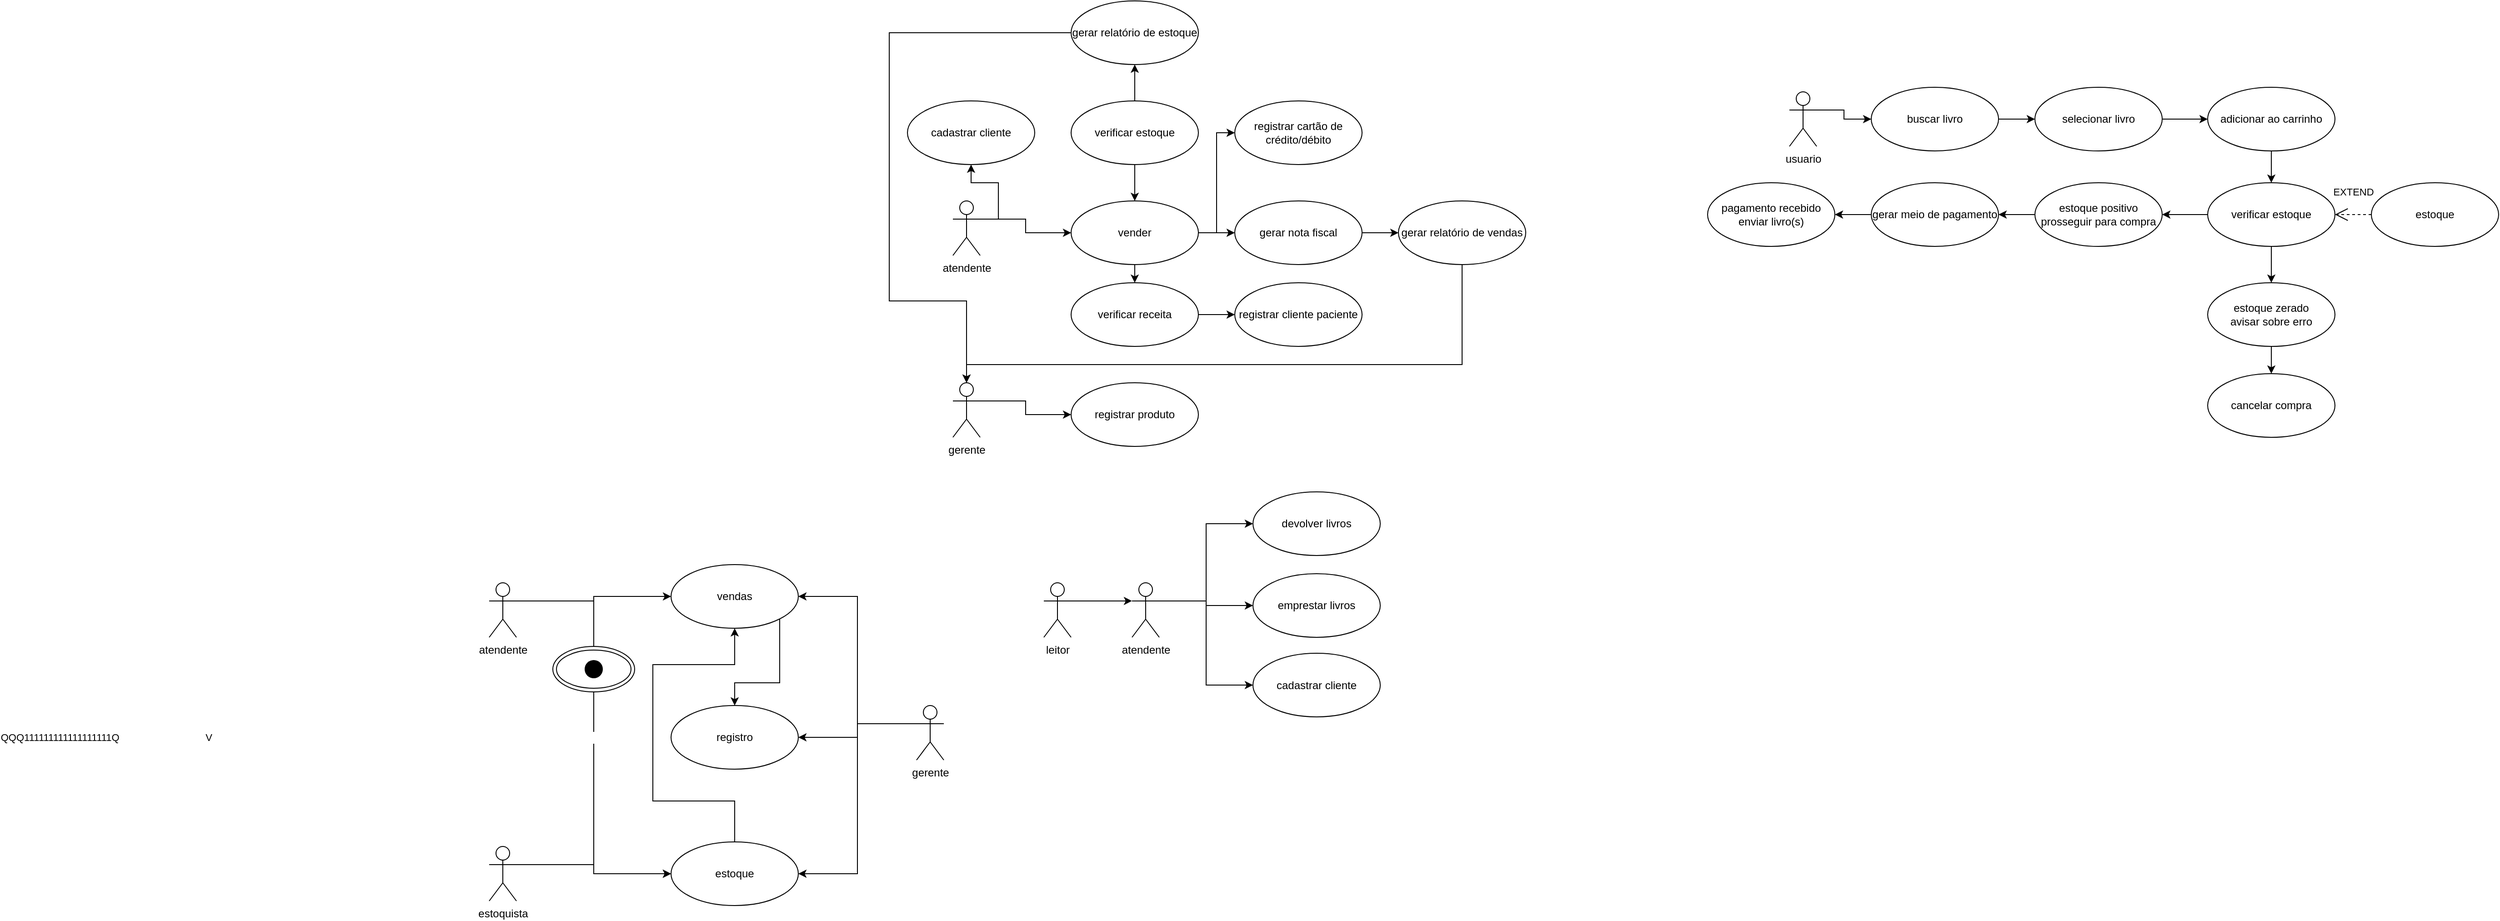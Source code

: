 <mxfile version="26.1.1">
  <diagram name="Página-1" id="NhjsWCOLcKTTgt6lgvUG">
    <mxGraphModel dx="1753" dy="1689" grid="1" gridSize="10" guides="1" tooltips="1" connect="1" arrows="1" fold="1" page="1" pageScale="1" pageWidth="827" pageHeight="1169" background="light-dark(#ffffff, #121212)" math="0" shadow="0">
      <root>
        <mxCell id="0" />
        <mxCell id="1" parent="0" />
        <mxCell id="T3eqJL2sRI7vrFtihC8I-16" style="edgeStyle=orthogonalEdgeStyle;rounded=0;orthogonalLoop=1;jettySize=auto;html=1;exitX=1;exitY=0.333;exitDx=0;exitDy=0;exitPerimeter=0;entryX=0;entryY=0.5;entryDx=0;entryDy=0;" parent="1" source="T3eqJL2sRI7vrFtihC8I-9" target="T3eqJL2sRI7vrFtihC8I-13" edge="1">
          <mxGeometry relative="1" as="geometry" />
        </mxCell>
        <mxCell id="T3eqJL2sRI7vrFtihC8I-20" value="QQQ111111111111111111Q&amp;nbsp; &amp;nbsp; &amp;nbsp; &amp;nbsp; &amp;nbsp; &amp;nbsp; &amp;nbsp; &amp;nbsp; &amp;nbsp; &amp;nbsp; &amp;nbsp; &amp;nbsp; &amp;nbsp; &amp;nbsp; &amp;nbsp; &amp;nbsp;V&amp;nbsp; &amp;nbsp; &amp;nbsp; &amp;nbsp; &amp;nbsp; &amp;nbsp; &amp;nbsp; &amp;nbsp; &amp;nbsp; &amp;nbsp; &amp;nbsp; &amp;nbsp; &amp;nbsp; &amp;nbsp; &amp;nbsp; &amp;nbsp; &amp;nbsp; &amp;nbsp; &amp;nbsp; &amp;nbsp; &amp;nbsp; &amp;nbsp; &amp;nbsp; &amp;nbsp; &amp;nbsp; &amp;nbsp; &amp;nbsp; &amp;nbsp; &amp;nbsp; &amp;nbsp; &amp;nbsp; &amp;nbsp; &amp;nbsp; &amp;nbsp; &amp;nbsp; &amp;nbsp; &amp;nbsp; &amp;nbsp; &amp;nbsp; &amp;nbsp; &amp;nbsp; &amp;nbsp; &amp;nbsp; &amp;nbsp; &amp;nbsp; &amp;nbsp; &amp;nbsp; &amp;nbsp; &amp;nbsp; &amp;nbsp; &amp;nbsp; &amp;nbsp; &amp;nbsp; &amp;nbsp; &amp;nbsp; &amp;nbsp; &amp;nbsp; &amp;nbsp; &amp;nbsp; &amp;nbsp; &amp;nbsp; &amp;nbsp; &amp;nbsp; &amp;nbsp; &amp;nbsp; &amp;nbsp; &amp;nbsp; &amp;nbsp; &amp;nbsp; &amp;nbsp; &amp;nbsp; &amp;nbsp; &amp;nbsp; &amp;nbsp; &amp;nbsp; &amp;nbsp; &amp;nbsp; &amp;nbsp; &amp;nbsp; &amp;nbsp; &amp;nbsp; &amp;nbsp; &amp;nbsp; &amp;nbsp; &amp;nbsp; &amp;nbsp; &amp;nbsp; &amp;nbsp; &amp;nbsp; &amp;nbsp; &amp;nbsp; &amp;nbsp; &amp;nbsp; &amp;nbsp; &amp;nbsp; &amp;nbsp; &amp;nbsp; &amp;nbsp; &amp;nbsp; &amp;nbsp; &amp;nbsp; &amp;nbsp; &amp;nbsp; &amp;nbsp; &amp;nbsp; &amp;nbsp; &amp;nbsp; &amp;nbsp; &amp;nbsp; &amp;nbsp; &amp;nbsp; &amp;nbsp; &amp;nbsp; &amp;nbsp; &amp;nbsp; &amp;nbsp; &amp;nbsp; &amp;nbsp; &amp;nbsp; &amp;nbsp; &amp;nbsp; &amp;nbsp; &amp;nbsp; &amp;nbsp; &amp;nbsp; &amp;nbsp; &amp;nbsp; &amp;nbsp; &amp;nbsp; &amp;nbsp; &amp;nbsp; &amp;nbsp; &amp;nbsp; &amp;nbsp; &amp;nbsp; &amp;nbsp; &amp;nbsp; &amp;nbsp; &amp;nbsp; &amp;nbsp; &amp;nbsp; &amp;nbsp; &amp;nbsp; &amp;nbsp; &amp;nbsp; &amp;nbsp; &amp;nbsp; &amp;nbsp; &amp;nbsp; &amp;nbsp; &amp;nbsp; &amp;nbsp; &amp;nbsp; &amp;nbsp; &amp;nbsp; &amp;nbsp; &amp;nbsp; &amp;nbsp; &amp;nbsp; &amp;nbsp; &amp;nbsp; &amp;nbsp; &amp;nbsp; &amp;nbsp; &amp;nbsp; &amp;nbsp; &amp;nbsp; &amp;nbsp; &amp;nbsp; &amp;nbsp; &amp;nbsp; &amp;nbsp; &amp;nbsp; &amp;nbsp; &amp;nbsp; &amp;nbsp;" style="edgeStyle=orthogonalEdgeStyle;rounded=0;orthogonalLoop=1;jettySize=auto;html=1;exitX=1;exitY=0.333;exitDx=0;exitDy=0;exitPerimeter=0;entryX=0;entryY=0.5;entryDx=0;entryDy=0;" parent="1" source="T3eqJL2sRI7vrFtihC8I-9" target="T3eqJL2sRI7vrFtihC8I-14" edge="1">
          <mxGeometry relative="1" as="geometry" />
        </mxCell>
        <mxCell id="T3eqJL2sRI7vrFtihC8I-9" value="atendente" style="shape=umlActor;verticalLabelPosition=bottom;verticalAlign=top;html=1;" parent="1" vertex="1">
          <mxGeometry x="90" y="50" width="30" height="60" as="geometry" />
        </mxCell>
        <mxCell id="T3eqJL2sRI7vrFtihC8I-21" style="edgeStyle=orthogonalEdgeStyle;rounded=0;orthogonalLoop=1;jettySize=auto;html=1;exitX=1;exitY=0.333;exitDx=0;exitDy=0;exitPerimeter=0;entryX=0;entryY=0.5;entryDx=0;entryDy=0;" parent="1" source="T3eqJL2sRI7vrFtihC8I-10" target="T3eqJL2sRI7vrFtihC8I-14" edge="1">
          <mxGeometry relative="1" as="geometry" />
        </mxCell>
        <mxCell id="T3eqJL2sRI7vrFtihC8I-10" value="estoquista" style="shape=umlActor;verticalLabelPosition=bottom;verticalAlign=top;html=1;" parent="1" vertex="1">
          <mxGeometry x="90" y="340" width="30" height="60" as="geometry" />
        </mxCell>
        <mxCell id="T3eqJL2sRI7vrFtihC8I-19" style="edgeStyle=orthogonalEdgeStyle;rounded=0;orthogonalLoop=1;jettySize=auto;html=1;exitX=0;exitY=0.333;exitDx=0;exitDy=0;exitPerimeter=0;entryX=1;entryY=0.5;entryDx=0;entryDy=0;" parent="1" source="T3eqJL2sRI7vrFtihC8I-11" target="T3eqJL2sRI7vrFtihC8I-17" edge="1">
          <mxGeometry relative="1" as="geometry" />
        </mxCell>
        <mxCell id="T3eqJL2sRI7vrFtihC8I-22" style="edgeStyle=orthogonalEdgeStyle;rounded=0;orthogonalLoop=1;jettySize=auto;html=1;exitX=0;exitY=0.333;exitDx=0;exitDy=0;exitPerimeter=0;entryX=1;entryY=0.5;entryDx=0;entryDy=0;" parent="1" source="T3eqJL2sRI7vrFtihC8I-11" target="T3eqJL2sRI7vrFtihC8I-13" edge="1">
          <mxGeometry relative="1" as="geometry" />
        </mxCell>
        <mxCell id="T3eqJL2sRI7vrFtihC8I-23" style="edgeStyle=orthogonalEdgeStyle;rounded=0;orthogonalLoop=1;jettySize=auto;html=1;exitX=0;exitY=0.333;exitDx=0;exitDy=0;exitPerimeter=0;entryX=1;entryY=0.5;entryDx=0;entryDy=0;" parent="1" source="T3eqJL2sRI7vrFtihC8I-11" target="T3eqJL2sRI7vrFtihC8I-14" edge="1">
          <mxGeometry relative="1" as="geometry" />
        </mxCell>
        <mxCell id="T3eqJL2sRI7vrFtihC8I-11" value="gerente" style="shape=umlActor;verticalLabelPosition=bottom;verticalAlign=top;html=1;" parent="1" vertex="1">
          <mxGeometry x="560" y="185" width="30" height="60" as="geometry" />
        </mxCell>
        <mxCell id="T3eqJL2sRI7vrFtihC8I-33" style="edgeStyle=orthogonalEdgeStyle;rounded=0;orthogonalLoop=1;jettySize=auto;html=1;exitX=1;exitY=1;exitDx=0;exitDy=0;entryX=0.5;entryY=0;entryDx=0;entryDy=0;" parent="1" source="T3eqJL2sRI7vrFtihC8I-13" target="T3eqJL2sRI7vrFtihC8I-17" edge="1">
          <mxGeometry relative="1" as="geometry">
            <Array as="points">
              <mxPoint x="410" y="160" />
              <mxPoint x="360" y="160" />
            </Array>
          </mxGeometry>
        </mxCell>
        <mxCell id="T3eqJL2sRI7vrFtihC8I-13" value="vendas" style="ellipse;whiteSpace=wrap;html=1;" parent="1" vertex="1">
          <mxGeometry x="290" y="30" width="140" height="70" as="geometry" />
        </mxCell>
        <mxCell id="T3eqJL2sRI7vrFtihC8I-32" style="edgeStyle=orthogonalEdgeStyle;rounded=0;orthogonalLoop=1;jettySize=auto;html=1;exitX=0.5;exitY=0;exitDx=0;exitDy=0;entryX=0.5;entryY=1;entryDx=0;entryDy=0;" parent="1" source="T3eqJL2sRI7vrFtihC8I-14" target="T3eqJL2sRI7vrFtihC8I-13" edge="1">
          <mxGeometry relative="1" as="geometry">
            <Array as="points">
              <mxPoint x="360" y="290" />
              <mxPoint x="270" y="290" />
              <mxPoint x="270" y="140" />
              <mxPoint x="360" y="140" />
            </Array>
          </mxGeometry>
        </mxCell>
        <mxCell id="T3eqJL2sRI7vrFtihC8I-14" value="estoque" style="ellipse;whiteSpace=wrap;html=1;" parent="1" vertex="1">
          <mxGeometry x="290" y="335" width="140" height="70" as="geometry" />
        </mxCell>
        <mxCell id="T3eqJL2sRI7vrFtihC8I-17" value="registro" style="ellipse;whiteSpace=wrap;html=1;" parent="1" vertex="1">
          <mxGeometry x="290" y="185" width="140" height="70" as="geometry" />
        </mxCell>
        <mxCell id="T3eqJL2sRI7vrFtihC8I-25" value="" style="ellipse;shape=doubleEllipse;whiteSpace=wrap;html=1;fillStyle=solid;gradientColor=none;fillColor=default;" parent="1" vertex="1">
          <mxGeometry x="160" y="120" width="90" height="50" as="geometry" />
        </mxCell>
        <mxCell id="T3eqJL2sRI7vrFtihC8I-24" value="" style="shape=waypoint;whiteSpace=wrap;html=1;sketch=0;fillStyle=solid;size=6;pointerEvents=1;points=[];fillColor=none;resizable=0;rotatable=0;perimeter=centerPerimeter;snapToPoint=1;strokeWidth=8;" parent="1" vertex="1">
          <mxGeometry x="170" y="127.5" width="70" height="35" as="geometry" />
        </mxCell>
        <mxCell id="T3eqJL2sRI7vrFtihC8I-37" value="cadastrar cliente" style="ellipse;whiteSpace=wrap;html=1;" parent="1" vertex="1">
          <mxGeometry x="930" y="127.5" width="140" height="70" as="geometry" />
        </mxCell>
        <mxCell id="T3eqJL2sRI7vrFtihC8I-42" style="edgeStyle=orthogonalEdgeStyle;rounded=0;orthogonalLoop=1;jettySize=auto;html=1;exitX=1;exitY=0.333;exitDx=0;exitDy=0;exitPerimeter=0;entryX=0;entryY=0.5;entryDx=0;entryDy=0;" parent="1" source="T3eqJL2sRI7vrFtihC8I-41" target="T3eqJL2sRI7vrFtihC8I-37" edge="1">
          <mxGeometry relative="1" as="geometry" />
        </mxCell>
        <mxCell id="T3eqJL2sRI7vrFtihC8I-48" style="edgeStyle=orthogonalEdgeStyle;rounded=0;orthogonalLoop=1;jettySize=auto;html=1;exitX=1;exitY=0.333;exitDx=0;exitDy=0;exitPerimeter=0;entryX=0;entryY=0.5;entryDx=0;entryDy=0;" parent="1" source="T3eqJL2sRI7vrFtihC8I-41" target="T3eqJL2sRI7vrFtihC8I-45" edge="1">
          <mxGeometry relative="1" as="geometry" />
        </mxCell>
        <mxCell id="T3eqJL2sRI7vrFtihC8I-51" style="edgeStyle=orthogonalEdgeStyle;rounded=0;orthogonalLoop=1;jettySize=auto;html=1;exitX=1;exitY=0.333;exitDx=0;exitDy=0;exitPerimeter=0;entryX=0;entryY=0.5;entryDx=0;entryDy=0;" parent="1" source="T3eqJL2sRI7vrFtihC8I-41" target="T3eqJL2sRI7vrFtihC8I-49" edge="1">
          <mxGeometry relative="1" as="geometry" />
        </mxCell>
        <mxCell id="T3eqJL2sRI7vrFtihC8I-41" value="atendente" style="shape=umlActor;verticalLabelPosition=bottom;verticalAlign=top;html=1;" parent="1" vertex="1">
          <mxGeometry x="797" y="50" width="30" height="60" as="geometry" />
        </mxCell>
        <mxCell id="T3eqJL2sRI7vrFtihC8I-45" value="emprestar livros" style="ellipse;whiteSpace=wrap;html=1;" parent="1" vertex="1">
          <mxGeometry x="930" y="40" width="140" height="70" as="geometry" />
        </mxCell>
        <mxCell id="T3eqJL2sRI7vrFtihC8I-49" value="devolver livros" style="ellipse;whiteSpace=wrap;html=1;" parent="1" vertex="1">
          <mxGeometry x="930" y="-50" width="140" height="70" as="geometry" />
        </mxCell>
        <mxCell id="T3eqJL2sRI7vrFtihC8I-52" value="leitor" style="shape=umlActor;verticalLabelPosition=bottom;verticalAlign=top;html=1;" parent="1" vertex="1">
          <mxGeometry x="700" y="50" width="30" height="60" as="geometry" />
        </mxCell>
        <mxCell id="T3eqJL2sRI7vrFtihC8I-53" style="edgeStyle=orthogonalEdgeStyle;rounded=0;orthogonalLoop=1;jettySize=auto;html=1;exitX=1;exitY=0.333;exitDx=0;exitDy=0;exitPerimeter=0;entryX=0;entryY=0.333;entryDx=0;entryDy=0;entryPerimeter=0;" parent="1" source="T3eqJL2sRI7vrFtihC8I-52" target="T3eqJL2sRI7vrFtihC8I-41" edge="1">
          <mxGeometry relative="1" as="geometry" />
        </mxCell>
        <mxCell id="T3eqJL2sRI7vrFtihC8I-65" style="edgeStyle=orthogonalEdgeStyle;rounded=0;orthogonalLoop=1;jettySize=auto;html=1;exitX=1;exitY=0.333;exitDx=0;exitDy=0;exitPerimeter=0;entryX=0;entryY=0.5;entryDx=0;entryDy=0;" parent="1" source="T3eqJL2sRI7vrFtihC8I-54" target="T3eqJL2sRI7vrFtihC8I-56" edge="1">
          <mxGeometry relative="1" as="geometry" />
        </mxCell>
        <mxCell id="T3eqJL2sRI7vrFtihC8I-54" value="gerente" style="shape=umlActor;verticalLabelPosition=bottom;verticalAlign=top;html=1;" parent="1" vertex="1">
          <mxGeometry x="600" y="-170" width="30" height="60" as="geometry" />
        </mxCell>
        <mxCell id="T3eqJL2sRI7vrFtihC8I-64" style="edgeStyle=orthogonalEdgeStyle;rounded=0;orthogonalLoop=1;jettySize=auto;html=1;exitX=1;exitY=0.333;exitDx=0;exitDy=0;exitPerimeter=0;entryX=0;entryY=0.5;entryDx=0;entryDy=0;" parent="1" source="T3eqJL2sRI7vrFtihC8I-55" target="T3eqJL2sRI7vrFtihC8I-57" edge="1">
          <mxGeometry relative="1" as="geometry" />
        </mxCell>
        <mxCell id="T3eqJL2sRI7vrFtihC8I-71" style="edgeStyle=orthogonalEdgeStyle;rounded=0;orthogonalLoop=1;jettySize=auto;html=1;exitX=1;exitY=0.333;exitDx=0;exitDy=0;exitPerimeter=0;entryX=0.5;entryY=1;entryDx=0;entryDy=0;" parent="1" source="T3eqJL2sRI7vrFtihC8I-55" target="T3eqJL2sRI7vrFtihC8I-70" edge="1">
          <mxGeometry relative="1" as="geometry" />
        </mxCell>
        <mxCell id="T3eqJL2sRI7vrFtihC8I-55" value="atendente" style="shape=umlActor;verticalLabelPosition=bottom;verticalAlign=top;html=1;" parent="1" vertex="1">
          <mxGeometry x="600" y="-370" width="30" height="60" as="geometry" />
        </mxCell>
        <mxCell id="T3eqJL2sRI7vrFtihC8I-56" value="registrar produto" style="ellipse;whiteSpace=wrap;html=1;" parent="1" vertex="1">
          <mxGeometry x="730" y="-170" width="140" height="70" as="geometry" />
        </mxCell>
        <mxCell id="T3eqJL2sRI7vrFtihC8I-62" style="edgeStyle=orthogonalEdgeStyle;rounded=0;orthogonalLoop=1;jettySize=auto;html=1;exitX=1;exitY=0.5;exitDx=0;exitDy=0;entryX=0;entryY=0.5;entryDx=0;entryDy=0;" parent="1" source="T3eqJL2sRI7vrFtihC8I-57" target="T3eqJL2sRI7vrFtihC8I-59" edge="1">
          <mxGeometry relative="1" as="geometry" />
        </mxCell>
        <mxCell id="T3eqJL2sRI7vrFtihC8I-63" style="edgeStyle=orthogonalEdgeStyle;rounded=0;orthogonalLoop=1;jettySize=auto;html=1;exitX=1;exitY=0.5;exitDx=0;exitDy=0;entryX=0;entryY=0.5;entryDx=0;entryDy=0;" parent="1" source="T3eqJL2sRI7vrFtihC8I-57" target="T3eqJL2sRI7vrFtihC8I-58" edge="1">
          <mxGeometry relative="1" as="geometry" />
        </mxCell>
        <mxCell id="T3eqJL2sRI7vrFtihC8I-73" style="edgeStyle=orthogonalEdgeStyle;rounded=0;orthogonalLoop=1;jettySize=auto;html=1;exitX=0.5;exitY=1;exitDx=0;exitDy=0;entryX=0.5;entryY=0;entryDx=0;entryDy=0;" parent="1" source="T3eqJL2sRI7vrFtihC8I-57" target="T3eqJL2sRI7vrFtihC8I-72" edge="1">
          <mxGeometry relative="1" as="geometry" />
        </mxCell>
        <mxCell id="T3eqJL2sRI7vrFtihC8I-57" value="vender" style="ellipse;whiteSpace=wrap;html=1;" parent="1" vertex="1">
          <mxGeometry x="730" y="-370" width="140" height="70" as="geometry" />
        </mxCell>
        <mxCell id="T3eqJL2sRI7vrFtihC8I-77" style="edgeStyle=orthogonalEdgeStyle;rounded=0;orthogonalLoop=1;jettySize=auto;html=1;exitX=1;exitY=0.5;exitDx=0;exitDy=0;entryX=0;entryY=0.5;entryDx=0;entryDy=0;" parent="1" source="T3eqJL2sRI7vrFtihC8I-58" target="T3eqJL2sRI7vrFtihC8I-76" edge="1">
          <mxGeometry relative="1" as="geometry" />
        </mxCell>
        <mxCell id="T3eqJL2sRI7vrFtihC8I-58" value="gerar nota fiscal" style="ellipse;whiteSpace=wrap;html=1;" parent="1" vertex="1">
          <mxGeometry x="910" y="-370" width="140" height="70" as="geometry" />
        </mxCell>
        <mxCell id="T3eqJL2sRI7vrFtihC8I-59" value="registrar cartão de crédito/débito" style="ellipse;whiteSpace=wrap;html=1;" parent="1" vertex="1">
          <mxGeometry x="910" y="-480" width="140" height="70" as="geometry" />
        </mxCell>
        <mxCell id="T3eqJL2sRI7vrFtihC8I-68" style="edgeStyle=orthogonalEdgeStyle;rounded=0;orthogonalLoop=1;jettySize=auto;html=1;exitX=0.5;exitY=1;exitDx=0;exitDy=0;entryX=0.5;entryY=0;entryDx=0;entryDy=0;" parent="1" source="T3eqJL2sRI7vrFtihC8I-67" target="T3eqJL2sRI7vrFtihC8I-57" edge="1">
          <mxGeometry relative="1" as="geometry" />
        </mxCell>
        <mxCell id="T3eqJL2sRI7vrFtihC8I-80" style="edgeStyle=orthogonalEdgeStyle;rounded=0;orthogonalLoop=1;jettySize=auto;html=1;exitX=0.5;exitY=0;exitDx=0;exitDy=0;entryX=0.5;entryY=1;entryDx=0;entryDy=0;" parent="1" source="T3eqJL2sRI7vrFtihC8I-67" target="T3eqJL2sRI7vrFtihC8I-79" edge="1">
          <mxGeometry relative="1" as="geometry" />
        </mxCell>
        <mxCell id="T3eqJL2sRI7vrFtihC8I-67" value="verificar estoque" style="ellipse;whiteSpace=wrap;html=1;" parent="1" vertex="1">
          <mxGeometry x="730" y="-480" width="140" height="70" as="geometry" />
        </mxCell>
        <mxCell id="T3eqJL2sRI7vrFtihC8I-70" value="cadastrar cliente" style="ellipse;whiteSpace=wrap;html=1;" parent="1" vertex="1">
          <mxGeometry x="550" y="-480" width="140" height="70" as="geometry" />
        </mxCell>
        <mxCell id="T3eqJL2sRI7vrFtihC8I-75" style="edgeStyle=orthogonalEdgeStyle;rounded=0;orthogonalLoop=1;jettySize=auto;html=1;exitX=1;exitY=0.5;exitDx=0;exitDy=0;entryX=0;entryY=0.5;entryDx=0;entryDy=0;" parent="1" source="T3eqJL2sRI7vrFtihC8I-72" target="T3eqJL2sRI7vrFtihC8I-74" edge="1">
          <mxGeometry relative="1" as="geometry" />
        </mxCell>
        <mxCell id="T3eqJL2sRI7vrFtihC8I-72" value="verificar receita" style="ellipse;whiteSpace=wrap;html=1;" parent="1" vertex="1">
          <mxGeometry x="730" y="-280" width="140" height="70" as="geometry" />
        </mxCell>
        <mxCell id="T3eqJL2sRI7vrFtihC8I-74" value="registrar cliente paciente" style="ellipse;whiteSpace=wrap;html=1;" parent="1" vertex="1">
          <mxGeometry x="910" y="-280" width="140" height="70" as="geometry" />
        </mxCell>
        <mxCell id="T3eqJL2sRI7vrFtihC8I-76" value="gerar relatório de vendas" style="ellipse;whiteSpace=wrap;html=1;" parent="1" vertex="1">
          <mxGeometry x="1090" y="-370" width="140" height="70" as="geometry" />
        </mxCell>
        <mxCell id="T3eqJL2sRI7vrFtihC8I-78" style="edgeStyle=orthogonalEdgeStyle;rounded=0;orthogonalLoop=1;jettySize=auto;html=1;exitX=0.5;exitY=1;exitDx=0;exitDy=0;entryX=0.5;entryY=0;entryDx=0;entryDy=0;entryPerimeter=0;" parent="1" source="T3eqJL2sRI7vrFtihC8I-76" target="T3eqJL2sRI7vrFtihC8I-54" edge="1">
          <mxGeometry relative="1" as="geometry">
            <Array as="points">
              <mxPoint x="1160" y="-190" />
              <mxPoint x="615" y="-190" />
            </Array>
          </mxGeometry>
        </mxCell>
        <mxCell id="T3eqJL2sRI7vrFtihC8I-79" value="gerar relatório de estoque" style="ellipse;whiteSpace=wrap;html=1;" parent="1" vertex="1">
          <mxGeometry x="730" y="-590" width="140" height="70" as="geometry" />
        </mxCell>
        <mxCell id="T3eqJL2sRI7vrFtihC8I-81" style="edgeStyle=orthogonalEdgeStyle;rounded=0;orthogonalLoop=1;jettySize=auto;html=1;exitX=0;exitY=0.5;exitDx=0;exitDy=0;entryX=0.5;entryY=0;entryDx=0;entryDy=0;entryPerimeter=0;" parent="1" source="T3eqJL2sRI7vrFtihC8I-79" target="T3eqJL2sRI7vrFtihC8I-54" edge="1">
          <mxGeometry relative="1" as="geometry">
            <Array as="points">
              <mxPoint x="530" y="-555" />
              <mxPoint x="530" y="-260" />
              <mxPoint x="615" y="-260" />
            </Array>
          </mxGeometry>
        </mxCell>
        <mxCell id="QJq-mymWdqCeQyYpe1yh-13" style="edgeStyle=orthogonalEdgeStyle;rounded=0;orthogonalLoop=1;jettySize=auto;html=1;exitX=1;exitY=0.333;exitDx=0;exitDy=0;exitPerimeter=0;entryX=0;entryY=0.5;entryDx=0;entryDy=0;" edge="1" parent="1" source="QJq-mymWdqCeQyYpe1yh-1" target="QJq-mymWdqCeQyYpe1yh-2">
          <mxGeometry relative="1" as="geometry" />
        </mxCell>
        <mxCell id="QJq-mymWdqCeQyYpe1yh-1" value="usuario" style="shape=umlActor;verticalLabelPosition=bottom;verticalAlign=top;html=1;" vertex="1" parent="1">
          <mxGeometry x="1520" y="-490" width="30" height="60" as="geometry" />
        </mxCell>
        <mxCell id="QJq-mymWdqCeQyYpe1yh-14" style="edgeStyle=orthogonalEdgeStyle;rounded=0;orthogonalLoop=1;jettySize=auto;html=1;exitX=1;exitY=0.5;exitDx=0;exitDy=0;entryX=0;entryY=0.5;entryDx=0;entryDy=0;" edge="1" parent="1" source="QJq-mymWdqCeQyYpe1yh-2" target="QJq-mymWdqCeQyYpe1yh-4">
          <mxGeometry relative="1" as="geometry" />
        </mxCell>
        <mxCell id="QJq-mymWdqCeQyYpe1yh-2" value="buscar livro" style="ellipse;whiteSpace=wrap;html=1;" vertex="1" parent="1">
          <mxGeometry x="1610" y="-495" width="140" height="70" as="geometry" />
        </mxCell>
        <mxCell id="QJq-mymWdqCeQyYpe1yh-15" style="edgeStyle=orthogonalEdgeStyle;rounded=0;orthogonalLoop=1;jettySize=auto;html=1;exitX=1;exitY=0.5;exitDx=0;exitDy=0;entryX=0;entryY=0.5;entryDx=0;entryDy=0;" edge="1" parent="1" source="QJq-mymWdqCeQyYpe1yh-4" target="QJq-mymWdqCeQyYpe1yh-5">
          <mxGeometry relative="1" as="geometry" />
        </mxCell>
        <mxCell id="QJq-mymWdqCeQyYpe1yh-4" value="selecionar livro" style="ellipse;whiteSpace=wrap;html=1;" vertex="1" parent="1">
          <mxGeometry x="1790" y="-495" width="140" height="70" as="geometry" />
        </mxCell>
        <mxCell id="QJq-mymWdqCeQyYpe1yh-16" style="edgeStyle=orthogonalEdgeStyle;rounded=0;orthogonalLoop=1;jettySize=auto;html=1;exitX=0.5;exitY=1;exitDx=0;exitDy=0;entryX=0.5;entryY=0;entryDx=0;entryDy=0;" edge="1" parent="1" source="QJq-mymWdqCeQyYpe1yh-5" target="QJq-mymWdqCeQyYpe1yh-7">
          <mxGeometry relative="1" as="geometry" />
        </mxCell>
        <mxCell id="QJq-mymWdqCeQyYpe1yh-5" value="adicionar ao carrinho" style="ellipse;whiteSpace=wrap;html=1;" vertex="1" parent="1">
          <mxGeometry x="1980" y="-495" width="140" height="70" as="geometry" />
        </mxCell>
        <mxCell id="QJq-mymWdqCeQyYpe1yh-17" style="edgeStyle=orthogonalEdgeStyle;rounded=0;orthogonalLoop=1;jettySize=auto;html=1;exitX=0;exitY=0.5;exitDx=0;exitDy=0;entryX=1;entryY=0.5;entryDx=0;entryDy=0;" edge="1" parent="1" source="QJq-mymWdqCeQyYpe1yh-7" target="QJq-mymWdqCeQyYpe1yh-8">
          <mxGeometry relative="1" as="geometry" />
        </mxCell>
        <mxCell id="QJq-mymWdqCeQyYpe1yh-18" style="edgeStyle=orthogonalEdgeStyle;rounded=0;orthogonalLoop=1;jettySize=auto;html=1;exitX=0.5;exitY=1;exitDx=0;exitDy=0;entryX=0.5;entryY=0;entryDx=0;entryDy=0;" edge="1" parent="1" source="QJq-mymWdqCeQyYpe1yh-7" target="QJq-mymWdqCeQyYpe1yh-11">
          <mxGeometry relative="1" as="geometry" />
        </mxCell>
        <mxCell id="QJq-mymWdqCeQyYpe1yh-7" value="verificar estoque" style="ellipse;whiteSpace=wrap;html=1;" vertex="1" parent="1">
          <mxGeometry x="1980" y="-390" width="140" height="70" as="geometry" />
        </mxCell>
        <mxCell id="QJq-mymWdqCeQyYpe1yh-20" style="edgeStyle=orthogonalEdgeStyle;rounded=0;orthogonalLoop=1;jettySize=auto;html=1;exitX=0;exitY=0.5;exitDx=0;exitDy=0;entryX=1;entryY=0.5;entryDx=0;entryDy=0;" edge="1" parent="1" source="QJq-mymWdqCeQyYpe1yh-8" target="QJq-mymWdqCeQyYpe1yh-9">
          <mxGeometry relative="1" as="geometry" />
        </mxCell>
        <mxCell id="QJq-mymWdqCeQyYpe1yh-8" value="estoque positivo&lt;div&gt;prosseguir para compra&lt;/div&gt;" style="ellipse;whiteSpace=wrap;html=1;" vertex="1" parent="1">
          <mxGeometry x="1790" y="-390" width="140" height="70" as="geometry" />
        </mxCell>
        <mxCell id="QJq-mymWdqCeQyYpe1yh-21" style="edgeStyle=orthogonalEdgeStyle;rounded=0;orthogonalLoop=1;jettySize=auto;html=1;exitX=0;exitY=0.5;exitDx=0;exitDy=0;entryX=1;entryY=0.5;entryDx=0;entryDy=0;" edge="1" parent="1" source="QJq-mymWdqCeQyYpe1yh-9" target="QJq-mymWdqCeQyYpe1yh-10">
          <mxGeometry relative="1" as="geometry" />
        </mxCell>
        <mxCell id="QJq-mymWdqCeQyYpe1yh-9" value="gerar meio de pagamento" style="ellipse;whiteSpace=wrap;html=1;" vertex="1" parent="1">
          <mxGeometry x="1610" y="-390" width="140" height="70" as="geometry" />
        </mxCell>
        <mxCell id="QJq-mymWdqCeQyYpe1yh-10" value="pagamento recebido&lt;div&gt;enviar livro(s)&lt;/div&gt;" style="ellipse;whiteSpace=wrap;html=1;" vertex="1" parent="1">
          <mxGeometry x="1430" y="-390" width="140" height="70" as="geometry" />
        </mxCell>
        <mxCell id="QJq-mymWdqCeQyYpe1yh-19" style="edgeStyle=orthogonalEdgeStyle;rounded=0;orthogonalLoop=1;jettySize=auto;html=1;exitX=0.5;exitY=1;exitDx=0;exitDy=0;entryX=0.5;entryY=0;entryDx=0;entryDy=0;" edge="1" parent="1" source="QJq-mymWdqCeQyYpe1yh-11" target="QJq-mymWdqCeQyYpe1yh-12">
          <mxGeometry relative="1" as="geometry" />
        </mxCell>
        <mxCell id="QJq-mymWdqCeQyYpe1yh-11" value="estoque zerado&lt;div&gt;avisar sobre erro&lt;/div&gt;" style="ellipse;whiteSpace=wrap;html=1;" vertex="1" parent="1">
          <mxGeometry x="1980" y="-280" width="140" height="70" as="geometry" />
        </mxCell>
        <mxCell id="QJq-mymWdqCeQyYpe1yh-12" value="cancelar compra" style="ellipse;whiteSpace=wrap;html=1;" vertex="1" parent="1">
          <mxGeometry x="1980" y="-180" width="140" height="70" as="geometry" />
        </mxCell>
        <mxCell id="QJq-mymWdqCeQyYpe1yh-22" value="estoque" style="ellipse;whiteSpace=wrap;html=1;" vertex="1" parent="1">
          <mxGeometry x="2160" y="-390" width="140" height="70" as="geometry" />
        </mxCell>
        <mxCell id="QJq-mymWdqCeQyYpe1yh-23" value="EXTEND" style="endArrow=open;endSize=12;dashed=1;html=1;rounded=0;entryX=1;entryY=0.5;entryDx=0;entryDy=0;exitX=0;exitY=0.5;exitDx=0;exitDy=0;" edge="1" parent="1" source="QJq-mymWdqCeQyYpe1yh-22" target="QJq-mymWdqCeQyYpe1yh-7">
          <mxGeometry y="-25" width="160" relative="1" as="geometry">
            <mxPoint x="2150" y="-350" as="sourcePoint" />
            <mxPoint x="2230.0" y="-270" as="targetPoint" />
            <Array as="points">
              <mxPoint x="2150" y="-355" />
            </Array>
            <mxPoint as="offset" />
          </mxGeometry>
        </mxCell>
      </root>
    </mxGraphModel>
  </diagram>
</mxfile>

